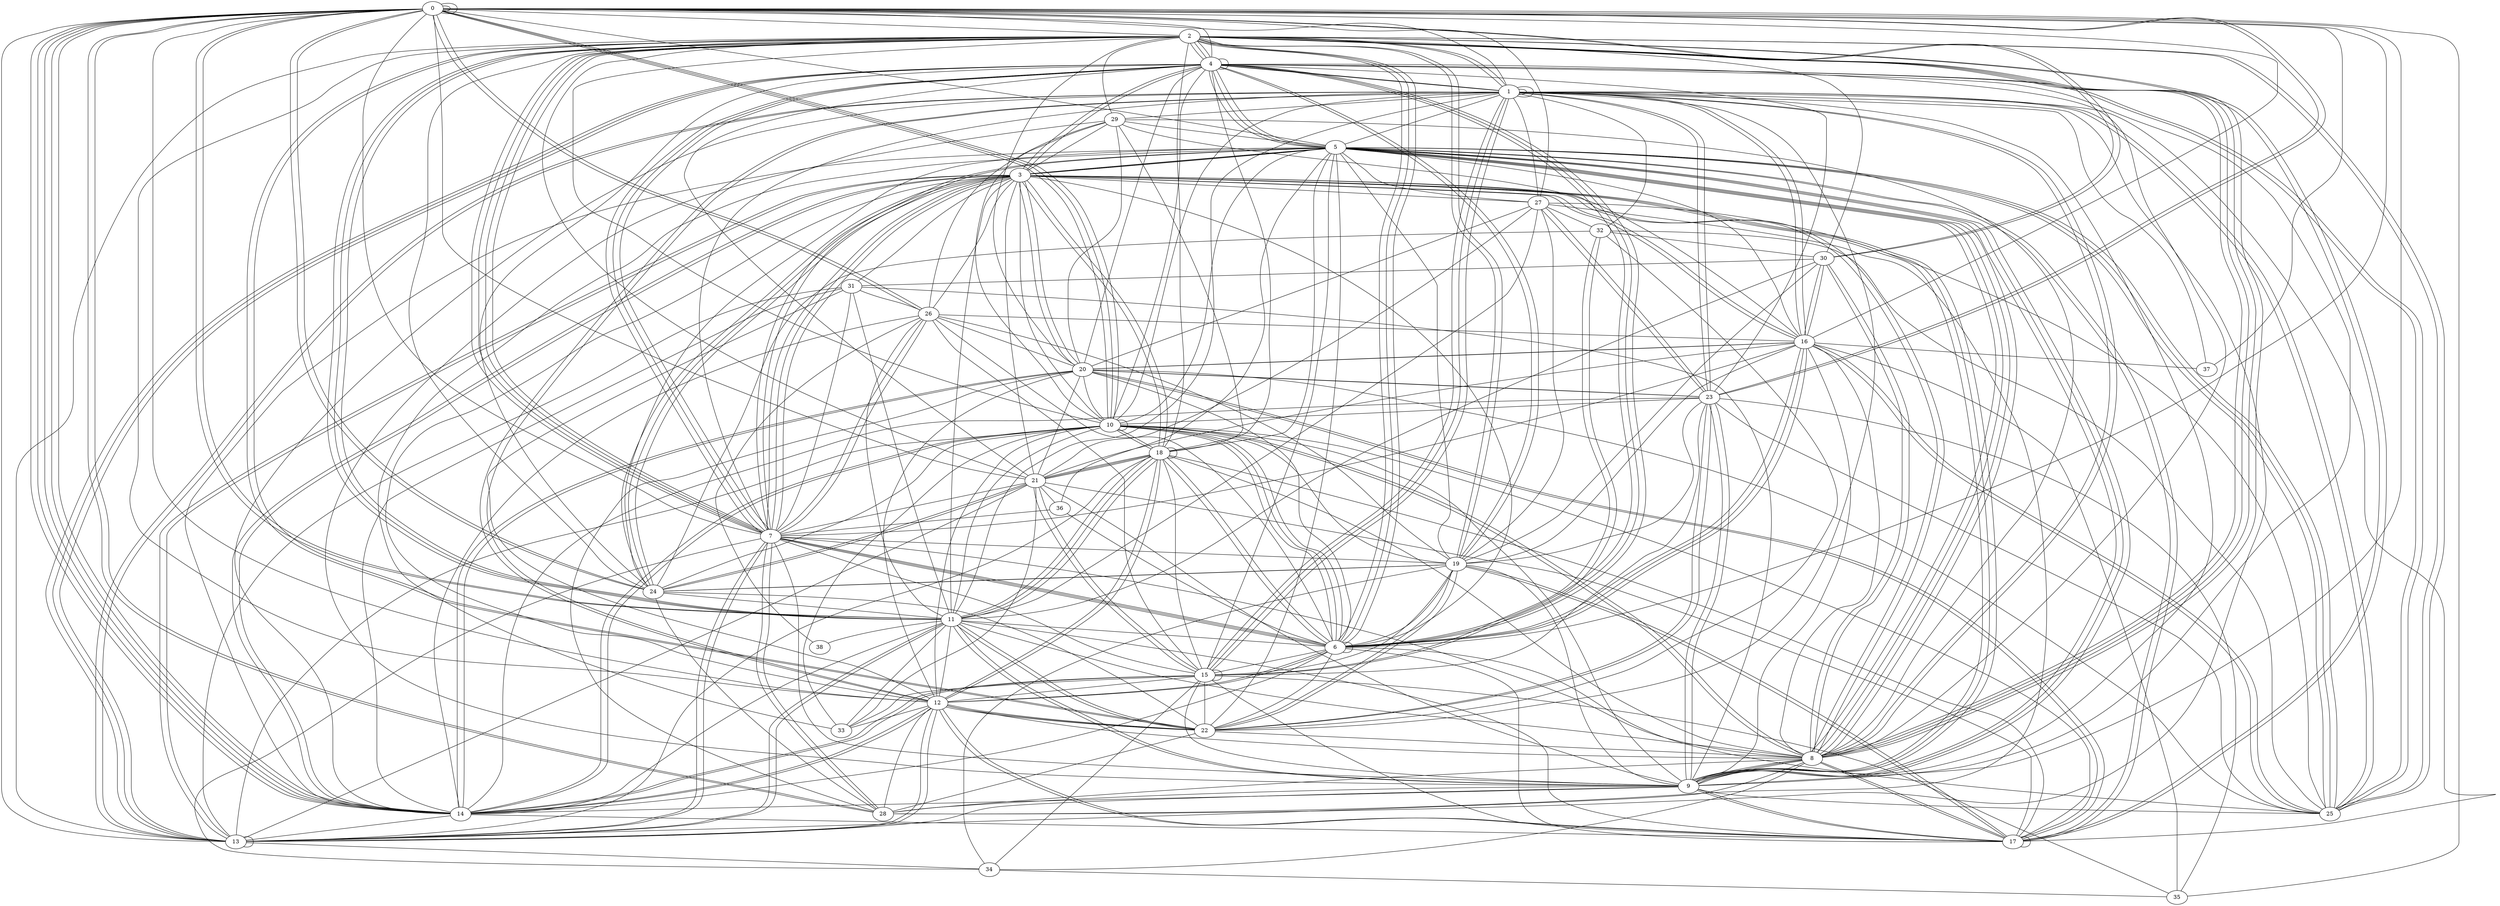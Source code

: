 graph G {
0;
1;
2;
3;
4;
5;
6;
7;
8;
9;
10;
11;
12;
13;
14;
15;
16;
17;
18;
19;
20;
21;
22;
23;
24;
25;
26;
27;
28;
29;
30;
31;
32;
33;
34;
35;
36;
37;
38;
13--4 ;
7--13 ;
1--28 ;
19--6 ;
19--9 ;
5--9 ;
7--26 ;
18--18 ;
7--21 ;
0--14 ;
9--28 ;
11--17 ;
5--10 ;
24--3 ;
34--15 ;
7--19 ;
34--7 ;
25--1 ;
11--27 ;
14--20 ;
23--27 ;
0--10 ;
0--4 ;
18--3 ;
25--16 ;
1--12 ;
3--24 ;
12--28 ;
9--13 ;
25--20 ;
3--13 ;
1--0 ;
21--24 ;
2--8 ;
9--7 ;
2--8 ;
16--30 ;
17--1 ;
4--13 ;
4--5 ;
2--22 ;
8--18 ;
30--11 ;
19--26 ;
15--22 ;
9--17 ;
9--8 ;
8--3 ;
17--17 ;
23--20 ;
2--24 ;
15--18 ;
29--5 ;
15--26 ;
20--14 ;
6--6 ;
1--1 ;
8--9 ;
10--6 ;
14--0 ;
6--10 ;
21--36 ;
30--2 ;
19--10 ;
14--12 ;
4--19 ;
17--19 ;
7--2 ;
11--2 ;
8--28 ;
30--0 ;
9--15 ;
18--21 ;
8--30 ;
24--0 ;
14--3 ;
27--23 ;
18--4 ;
31--12 ;
10--12 ;
28--27 ;
14--11 ;
22--28 ;
22--23 ;
24--11 ;
13--12 ;
20--29 ;
7--0 ;
27--32 ;
15--15 ;
11--10 ;
4--10 ;
37--0 ;
9--23 ;
3--24 ;
0--0 ;
16--5 ;
1--10 ;
1--23 ;
11--2 ;
33--10 ;
0--14 ;
31--26 ;
0--10 ;
17--19 ;
36--7 ;
13--11 ;
16--37 ;
8--17 ;
11--26 ;
11--18 ;
24--21 ;
0--11 ;
22--5 ;
27--5 ;
21--0 ;
7--3 ;
9--25 ;
31--13 ;
1--4 ;
18--5 ;
23--22 ;
16--6 ;
21--13 ;
18--3 ;
0--14 ;
20--6 ;
2--25 ;
28--0 ;
1--2 ;
0--5 ;
23--35 ;
15--19 ;
24--10 ;
21--2 ;
2--19 ;
26--7 ;
3--7 ;
7--16 ;
4--7 ;
17--15 ;
23--10 ;
32--30 ;
6--2 ;
25--4 ;
1--15 ;
16--6 ;
18--10 ;
16--20 ;
1--2 ;
25--5 ;
32--25 ;
35--16 ;
14--6 ;
8--29 ;
17--6 ;
15--23 ;
30--31 ;
4--19 ;
3--5 ;
2--29 ;
14--23 ;
11--6 ;
15--5 ;
29--16 ;
26--3 ;
32--15 ;
9--0 ;
0--11 ;
6--7 ;
27--21 ;
32--1 ;
2--18 ;
21--20 ;
1--29 ;
2--20 ;
11--9 ;
9--23 ;
9--17 ;
0--0 ;
22--11 ;
8--17 ;
15--21 ;
1--9 ;
25--16 ;
15--21 ;
2--10 ;
5--4 ;
2--19 ;
16--30 ;
3--9 ;
2--7 ;
6--4 ;
9--16 ;
11--38 ;
32--24 ;
8--5 ;
31--9 ;
7--6 ;
21--18 ;
28--7 ;
8--10 ;
6--26 ;
9--14 ;
18--6 ;
26--0 ;
4--6 ;
19--16 ;
21--3 ;
2--6 ;
1--8 ;
16--8 ;
0--2 ;
12--8 ;
0--16 ;
9--5 ;
11--2 ;
28--24 ;
11--8 ;
7--13 ;
20--3 ;
13--34 ;
17--18 ;
3--4 ;
30--0 ;
20--16 ;
14--3 ;
22--19 ;
10--13 ;
18--21 ;
12--14 ;
9--21 ;
12--22 ;
9--10 ;
9--3 ;
12--13 ;
3--27 ;
2--17 ;
7--15 ;
22--8 ;
30--8 ;
21--16 ;
22--12 ;
2--25 ;
1--1 ;
11--9 ;
6--12 ;
20--3 ;
19--30 ;
23--4 ;
8--9 ;
17--10 ;
15--1 ;
29--26 ;
18--29 ;
7--5 ;
10--10 ;
4--13 ;
6--3 ;
5--8 ;
12--1 ;
29--10 ;
13--8 ;
20--10 ;
15--12 ;
3--5 ;
15--33 ;
15--35 ;
1--16 ;
10--3 ;
3--11 ;
16--3 ;
14--10 ;
10--6 ;
18--12 ;
15--1 ;
3--9 ;
1--23 ;
8--7 ;
8--3 ;
17--5 ;
25--5 ;
17--21 ;
14--15 ;
31--7 ;
3--12 ;
6--7 ;
3--4 ;
2--4 ;
11--33 ;
14--10 ;
22--11 ;
4--7 ;
0--24 ;
17--5 ;
5--36 ;
3--16 ;
12--6 ;
8--2 ;
1--16 ;
0--12 ;
11--13 ;
11--18 ;
0--26 ;
22--6 ;
4--7 ;
13--1 ;
11--1 ;
22--19 ;
5--3 ;
26--38 ;
26--16 ;
22--24 ;
1--37 ;
31--11 ;
20--12 ;
18--13 ;
25--5 ;
22--1 ;
34--19 ;
14--13 ;
25--1 ;
22--2 ;
14--17 ;
2--4 ;
0--35 ;
6--2 ;
28--20 ;
27--19 ;
7--5 ;
10--18 ;
25--23 ;
2--13 ;
12--18 ;
28--7 ;
4--1 ;
17--20 ;
27--1 ;
25--27 ;
27--20 ;
7--2 ;
8--5 ;
20--17 ;
26--14 ;
8--1 ;
14--15 ;
20--4 ;
13--13 ;
0--10 ;
20--23 ;
9--4 ;
28--0 ;
6--16 ;
5--8 ;
8--10 ;
4--21 ;
9--29 ;
4--24 ;
5--9 ;
34--8 ;
5--4 ;
19--23 ;
12--33 ;
24--5 ;
27--0 ;
22--12 ;
2--17 ;
19--5 ;
4--4 ;
0--23 ;
6--36 ;
31--3 ;
0--13 ;
24--19 ;
14--31 ;
14--5 ;
17--12 ;
2--12 ;
8--4 ;
2--4 ;
1--5 ;
0--23 ;
4--6 ;
13--3 ;
4--25 ;
6--25 ;
6--0 ;
32--22 ;
12--11 ;
7--3 ;
14--0 ;
12--17 ;
6--15 ;
15--32 ;
20--26 ;
33--5 ;
34--35 ;
3--29 ;
21--33 ;
14--1 ;
18--11 ;
1--13 ;
19--24 ;
18--6 ;
2--7 ;
8--2 ;
1--7 ;
}
